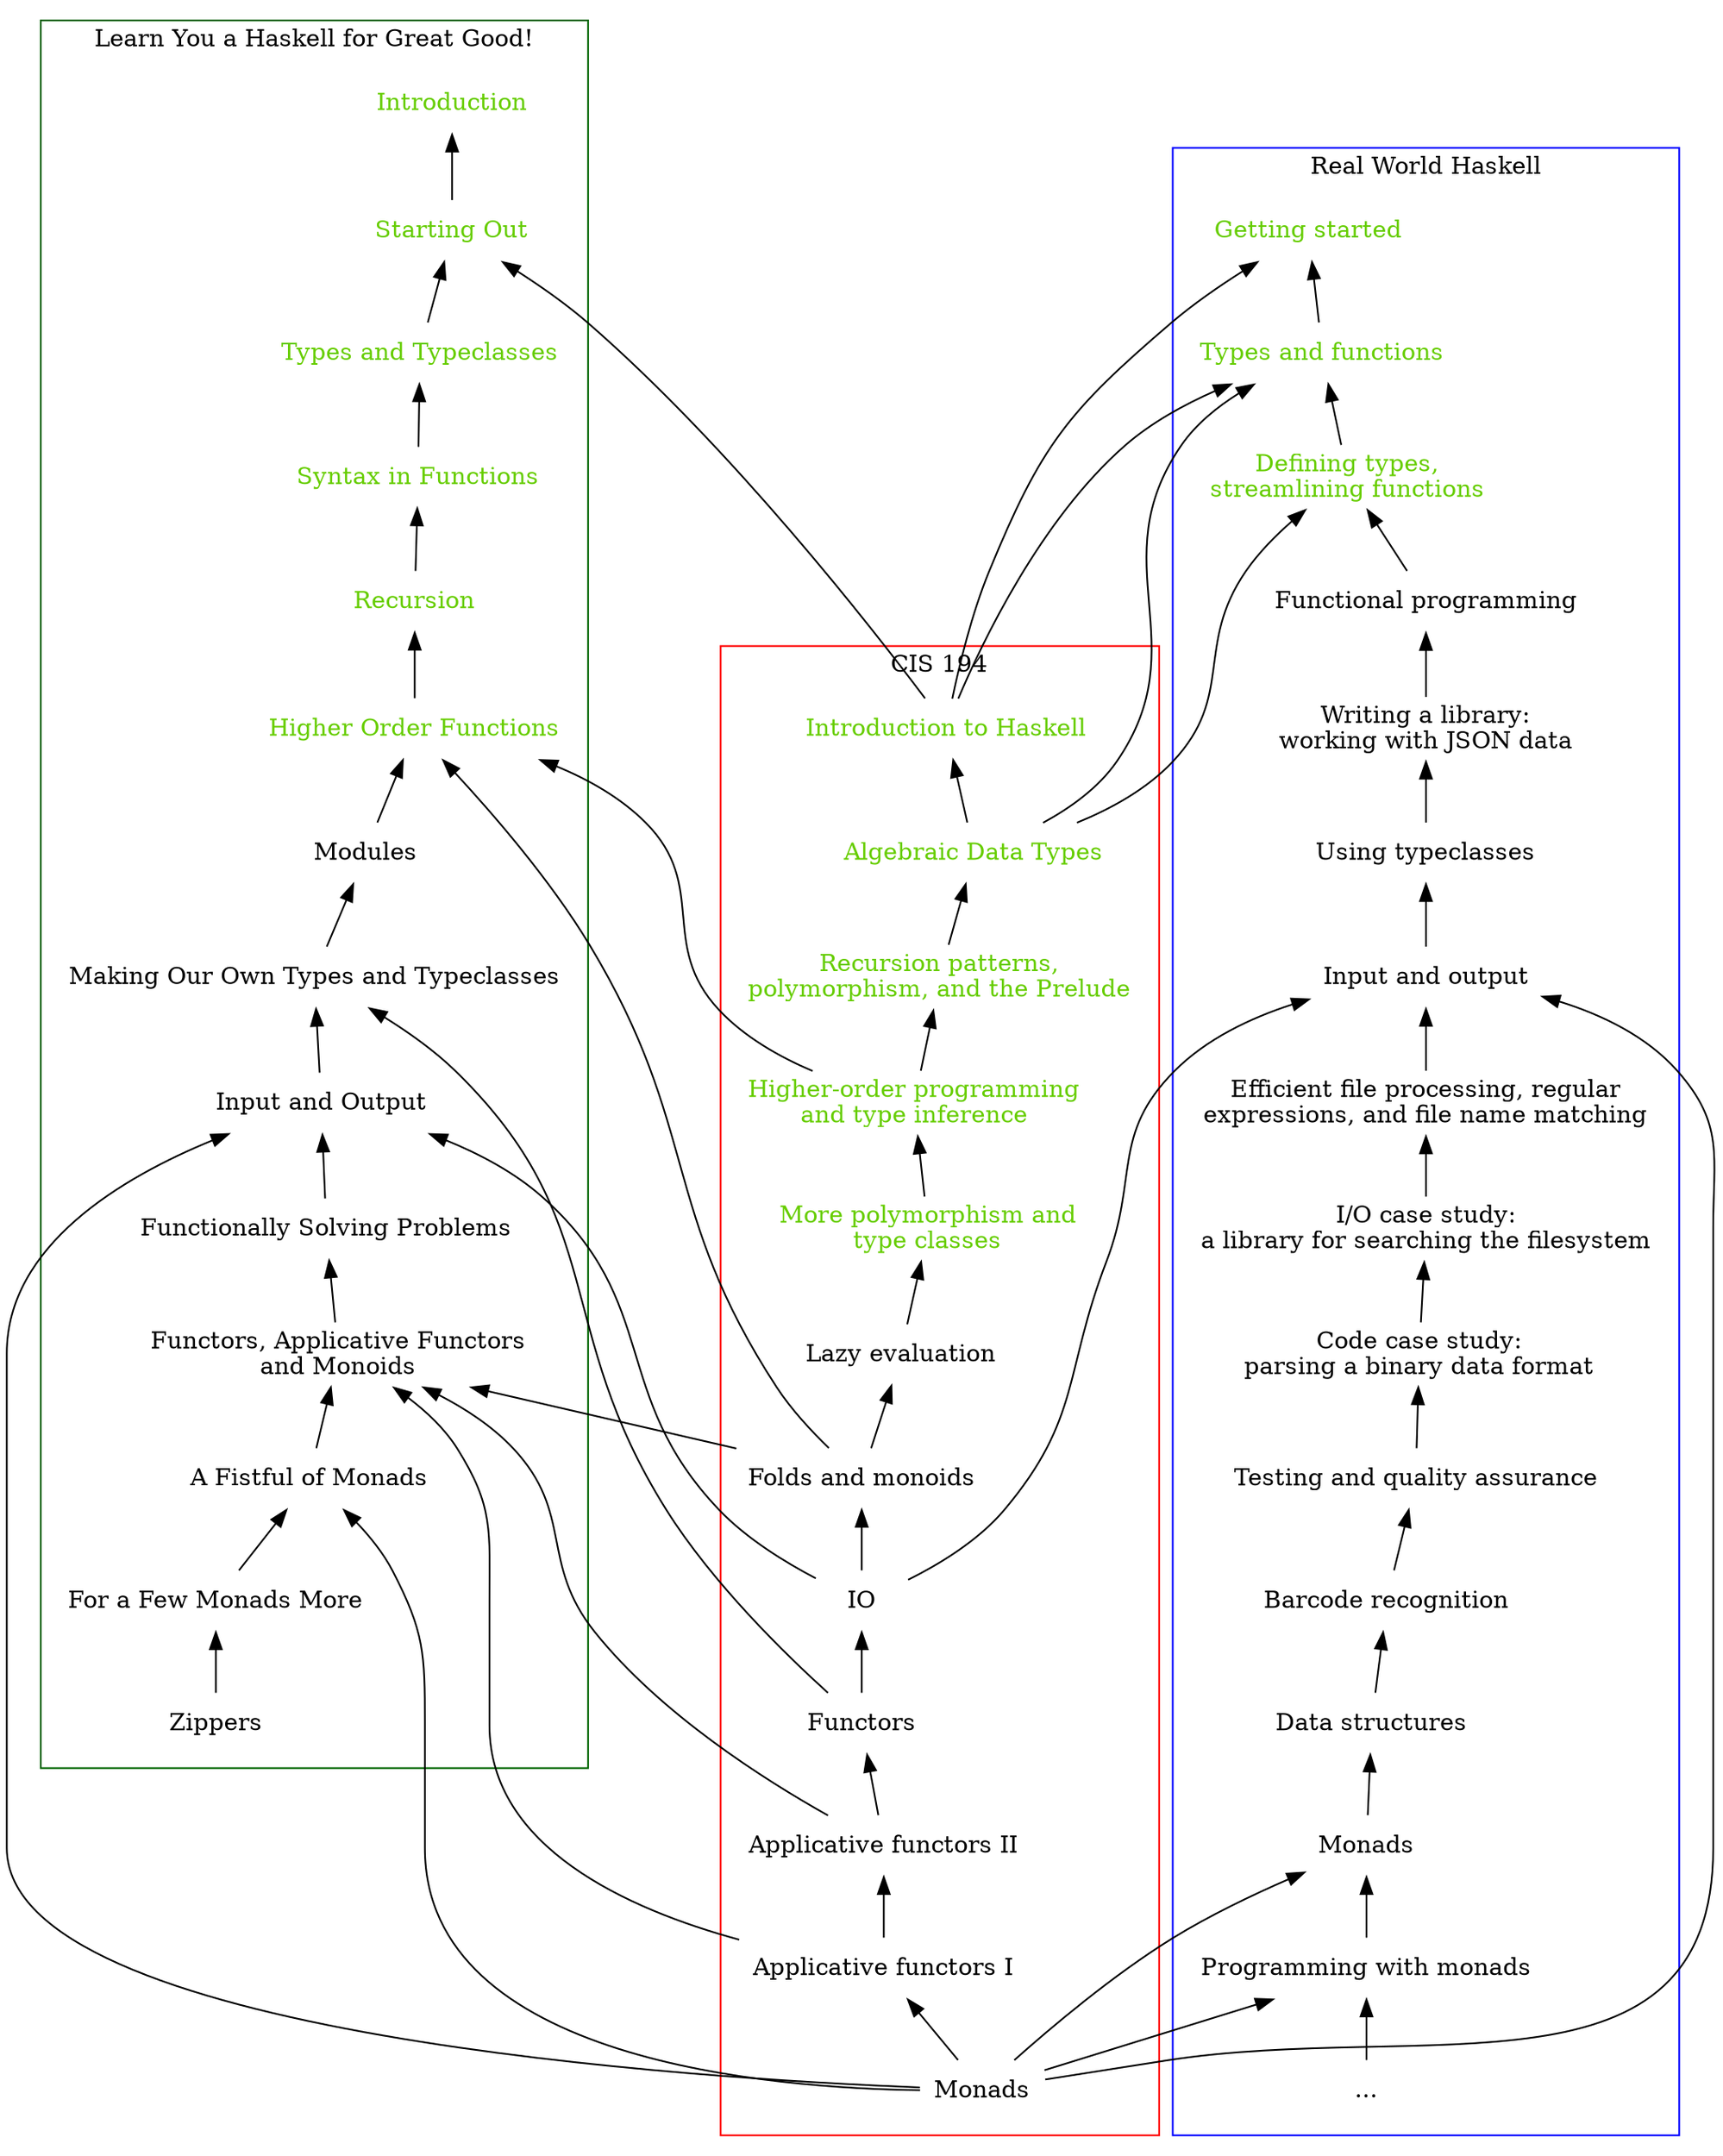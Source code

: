 digraph learnHaskell {
    // render with http://viz-js.com
    rankdir=BT;
    node [shape=none]

    subgraph cluster_0 {
	    label="Learn You a Haskell for Great Good!";
        labelloc=b;
	    color=darkgreen;
		
		lyah01 [label="Introduction", fontcolor=chartreuse3];
		lyah02 [label="Starting Out", fontcolor=chartreuse3];
		lyah03 [label="Types and Typeclasses", fontcolor=chartreuse3];
		lyah04 [label="Syntax in Functions", fontcolor=chartreuse3];
		lyah05 [label="Recursion", fontcolor=chartreuse3];
		lyah06 [label="Higher Order Functions", fontcolor=chartreuse3];
		lyah07 [label="Modules"];
		lyah08 [label="Making Our Own Types and Typeclasses"];
		lyah09 [label="Input and Output"];
		lyah10 [label="Functionally Solving Problems"];
		lyah11 [label="Functors, Applicative Functors\nand Monoids"];
		lyah12 [label="A Fistful of Monads"];
		lyah13 [label="For a Few Monads More"];
		lyah14 [label="Zippers"];
        
        lyah14->lyah13->lyah12->lyah11->lyah10->lyah09->lyah08->lyah07->lyah06->lyah05->lyah04->lyah03->lyah02->lyah01;
	}

	subgraph cluster_1 {
	    label="CIS 194";
        labelloc=b;
	    color=red;
		
		cis01 [label="Introduction to Haskell", fontcolor=chartreuse3];
		cis02 [label="Algebraic Data Types", fontcolor=chartreuse3];
		cis03 [label="Recursion patterns,\npolymorphism, and the Prelude", fontcolor=chartreuse3];
		cis04 [label="Higher-order programming\nand type inference", fontcolor=chartreuse3];
		cis05 [label="More polymorphism and\ntype classes", fontcolor=chartreuse3];
		cis06 [label="Lazy evaluation"];
		cis07 [label="Folds and monoids"];
		cis08 [label="IO"];
		cis09 [label="Functors"];
		cis10 [label="Applicative functors II"];
		cis11 [label="Applicative functors I"];
		cis12 [label="Monads"];
        
        cis12->cis11->cis10->cis09->cis08->cis07->cis06->cis05->cis04->cis03->cis02->cis01;
	}

	subgraph cluster_2 {
	    label="Real World Haskell";
        labelloc=b;
	    color = blue;
	    
	    rwh01 [label="Getting started", fontcolor=chartreuse3];
	    rwh02 [label="Types and functions", fontcolor=chartreuse3];
        rwh03 [label="Defining types,\nstreamlining functions", fontcolor=chartreuse3]
	    rwh04 [label="Functional programming"];
	    rwh05 [label="Writing a library:\nworking with JSON data"];
	    rwh06 [label="Using typeclasses"];
	    rwh07 [label="Input and output"];
	    rwh08 [label="Efficient file processing, regular\nexpressions, and file name matching"];
	    rwh09 [label="I/O case study:\na library for searching the filesystem"];
	    rwh10 [label="Code case study:\nparsing a binary data format"];
	    rwh11 [label="Testing and quality assurance"];
	    rwh12 [label="Barcode recognition"];
	    rwh13 [label="Data structures"];
	    rwh14 [label="Monads"];
	    rwh15 [label="Programming with monads"];
	    // rwh16 [label="The Parsec parsing library"];
	    // rwh17 [label="The foreign function interface"];
	    // rwh18 [label="Monad transformers"];
	    // rwh19 [label="Error handling"];
	    // rwh20 [label="Systems programming"];
	    // rwh21 [label="Working with databases"];
	    // rwh22 [label="Web client programming"];
	    // rwh23 [label="GUI programming"];
	    // rwh24 [label="Basic concurrent and\nparallel programming"];
	    // rwh25 [label="Profiling and tuning\nfor performance"];
	    // rwh26 [label="Advanced library design:\nbuilding a Bloom filter"];
	    // rwh27 [label="Network programming"];
	    // rwh28 [label="Software transactional memory"];
        
        //rwh28->rwh27->rwh26->rwh25->rwh24->rwh23->rwh22->rwh21->rwh20->rwh19->rwh18->rwh17->rwh16->
        "..."->rwh15->rwh14->rwh13->rwh12->rwh11->rwh10->rwh09->rwh08->rwh07->rwh06->rwh05->rwh04->rwh03->rwh02->rwh01;
	}
    
    cis01 -> lyah02;
    cis01 -> rwh01;
    cis01 -> rwh02;
    cis02 -> rwh02;
    cis02 -> rwh03;
    cis04 -> lyah06;
    cis07 -> lyah06;
    cis07 -> lyah11;
    cis08 -> lyah09;
    cis08 -> rwh07;
    cis09 -> lyah08;
    cis10 -> lyah11;
    cis11 -> lyah11;    
    cis12 -> lyah09;
    cis12 -> lyah12;
    cis12 -> rwh07;
    cis12 -> rwh14;
    cis12 -> rwh15;
}
